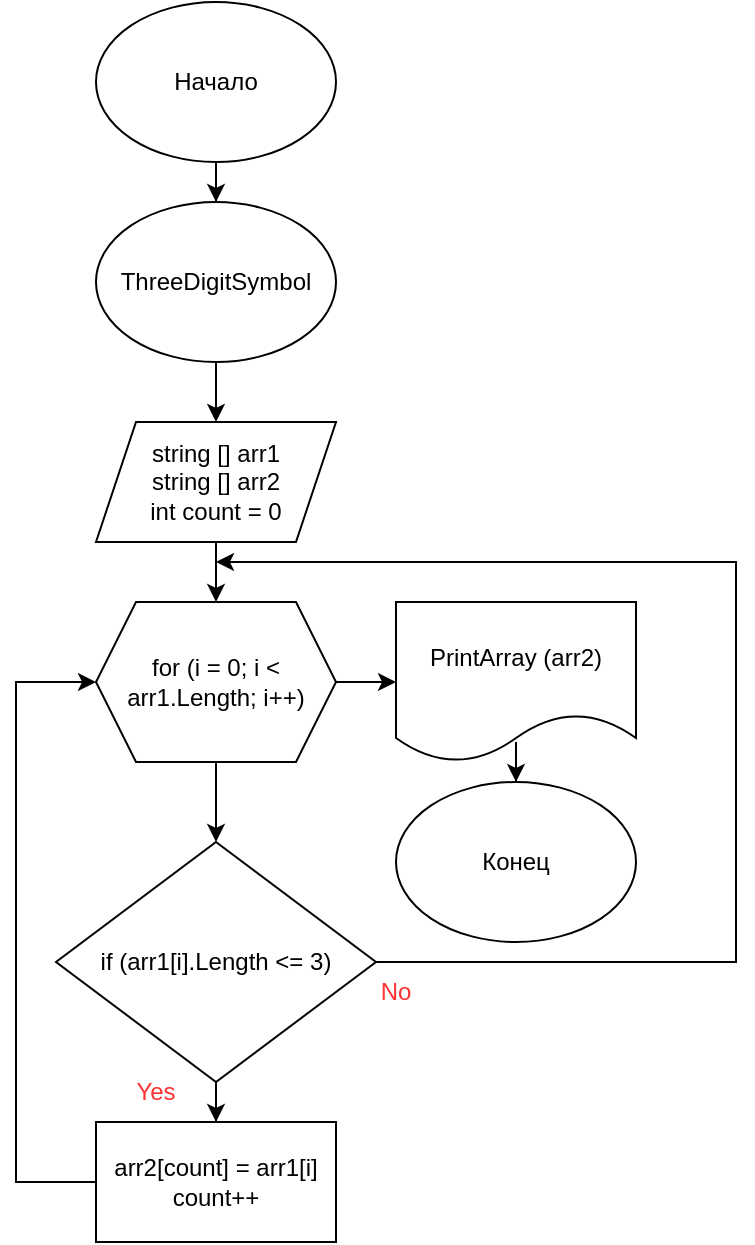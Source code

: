 <mxfile version="20.8.3" type="device"><diagram id="C5RBs43oDa-KdzZeNtuy" name="Page-1"><mxGraphModel dx="538" dy="430" grid="1" gridSize="10" guides="1" tooltips="1" connect="1" arrows="1" fold="1" page="1" pageScale="1" pageWidth="827" pageHeight="1169" math="0" shadow="0"><root><mxCell id="WIyWlLk6GJQsqaUBKTNV-0"/><mxCell id="WIyWlLk6GJQsqaUBKTNV-1" parent="WIyWlLk6GJQsqaUBKTNV-0"/><mxCell id="_NPBOv_ZxyceoqJk64Ct-4" value="" style="edgeStyle=orthogonalEdgeStyle;rounded=0;orthogonalLoop=1;jettySize=auto;html=1;" edge="1" parent="WIyWlLk6GJQsqaUBKTNV-1" source="_NPBOv_ZxyceoqJk64Ct-0" target="_NPBOv_ZxyceoqJk64Ct-3"><mxGeometry relative="1" as="geometry"/></mxCell><mxCell id="_NPBOv_ZxyceoqJk64Ct-0" value="ThreeDigitSymbol" style="ellipse;whiteSpace=wrap;html=1;" vertex="1" parent="WIyWlLk6GJQsqaUBKTNV-1"><mxGeometry x="160" y="140" width="120" height="80" as="geometry"/></mxCell><mxCell id="_NPBOv_ZxyceoqJk64Ct-2" value="" style="edgeStyle=orthogonalEdgeStyle;rounded=0;orthogonalLoop=1;jettySize=auto;html=1;" edge="1" parent="WIyWlLk6GJQsqaUBKTNV-1" source="_NPBOv_ZxyceoqJk64Ct-1" target="_NPBOv_ZxyceoqJk64Ct-0"><mxGeometry relative="1" as="geometry"/></mxCell><mxCell id="_NPBOv_ZxyceoqJk64Ct-1" value="Начало" style="ellipse;whiteSpace=wrap;html=1;" vertex="1" parent="WIyWlLk6GJQsqaUBKTNV-1"><mxGeometry x="160" y="40" width="120" height="80" as="geometry"/></mxCell><mxCell id="_NPBOv_ZxyceoqJk64Ct-7" value="" style="edgeStyle=orthogonalEdgeStyle;rounded=0;orthogonalLoop=1;jettySize=auto;html=1;" edge="1" parent="WIyWlLk6GJQsqaUBKTNV-1" source="_NPBOv_ZxyceoqJk64Ct-3" target="_NPBOv_ZxyceoqJk64Ct-5"><mxGeometry relative="1" as="geometry"/></mxCell><mxCell id="_NPBOv_ZxyceoqJk64Ct-3" value="string [] arr1&lt;br&gt;string [] arr2&lt;br&gt;int count = 0" style="shape=parallelogram;perimeter=parallelogramPerimeter;whiteSpace=wrap;html=1;fixedSize=1;" vertex="1" parent="WIyWlLk6GJQsqaUBKTNV-1"><mxGeometry x="160" y="250" width="120" height="60" as="geometry"/></mxCell><mxCell id="_NPBOv_ZxyceoqJk64Ct-9" value="" style="edgeStyle=orthogonalEdgeStyle;rounded=0;orthogonalLoop=1;jettySize=auto;html=1;" edge="1" parent="WIyWlLk6GJQsqaUBKTNV-1" source="_NPBOv_ZxyceoqJk64Ct-5" target="_NPBOv_ZxyceoqJk64Ct-8"><mxGeometry relative="1" as="geometry"/></mxCell><mxCell id="_NPBOv_ZxyceoqJk64Ct-12" value="" style="edgeStyle=orthogonalEdgeStyle;rounded=0;orthogonalLoop=1;jettySize=auto;html=1;" edge="1" parent="WIyWlLk6GJQsqaUBKTNV-1" source="_NPBOv_ZxyceoqJk64Ct-5" target="_NPBOv_ZxyceoqJk64Ct-10"><mxGeometry relative="1" as="geometry"/></mxCell><mxCell id="_NPBOv_ZxyceoqJk64Ct-5" value="for (i = 0; i &amp;lt; arr1.Length; i++)" style="shape=hexagon;perimeter=hexagonPerimeter2;whiteSpace=wrap;html=1;fixedSize=1;" vertex="1" parent="WIyWlLk6GJQsqaUBKTNV-1"><mxGeometry x="160" y="340" width="120" height="80" as="geometry"/></mxCell><mxCell id="_NPBOv_ZxyceoqJk64Ct-15" value="" style="edgeStyle=orthogonalEdgeStyle;rounded=0;orthogonalLoop=1;jettySize=auto;html=1;" edge="1" parent="WIyWlLk6GJQsqaUBKTNV-1" source="_NPBOv_ZxyceoqJk64Ct-8" target="_NPBOv_ZxyceoqJk64Ct-14"><mxGeometry relative="1" as="geometry"/></mxCell><mxCell id="_NPBOv_ZxyceoqJk64Ct-20" style="edgeStyle=orthogonalEdgeStyle;rounded=0;orthogonalLoop=1;jettySize=auto;html=1;fontColor=#FF3333;" edge="1" parent="WIyWlLk6GJQsqaUBKTNV-1" source="_NPBOv_ZxyceoqJk64Ct-8"><mxGeometry relative="1" as="geometry"><mxPoint x="220" y="320" as="targetPoint"/><Array as="points"><mxPoint x="480" y="520"/><mxPoint x="480" y="320"/></Array></mxGeometry></mxCell><mxCell id="_NPBOv_ZxyceoqJk64Ct-8" value="if (arr1[i].Length &amp;lt;= 3)" style="rhombus;whiteSpace=wrap;html=1;" vertex="1" parent="WIyWlLk6GJQsqaUBKTNV-1"><mxGeometry x="140" y="460" width="160" height="120" as="geometry"/></mxCell><mxCell id="_NPBOv_ZxyceoqJk64Ct-13" value="" style="edgeStyle=orthogonalEdgeStyle;rounded=0;orthogonalLoop=1;jettySize=auto;html=1;" edge="1" parent="WIyWlLk6GJQsqaUBKTNV-1" source="_NPBOv_ZxyceoqJk64Ct-10" target="_NPBOv_ZxyceoqJk64Ct-11"><mxGeometry relative="1" as="geometry"/></mxCell><mxCell id="_NPBOv_ZxyceoqJk64Ct-10" value="PrintArray (arr2)" style="shape=document;whiteSpace=wrap;html=1;boundedLbl=1;" vertex="1" parent="WIyWlLk6GJQsqaUBKTNV-1"><mxGeometry x="310" y="340" width="120" height="80" as="geometry"/></mxCell><mxCell id="_NPBOv_ZxyceoqJk64Ct-11" value="Конец" style="ellipse;whiteSpace=wrap;html=1;" vertex="1" parent="WIyWlLk6GJQsqaUBKTNV-1"><mxGeometry x="310" y="430" width="120" height="80" as="geometry"/></mxCell><mxCell id="_NPBOv_ZxyceoqJk64Ct-16" style="edgeStyle=orthogonalEdgeStyle;rounded=0;orthogonalLoop=1;jettySize=auto;html=1;entryX=0;entryY=0.5;entryDx=0;entryDy=0;" edge="1" parent="WIyWlLk6GJQsqaUBKTNV-1" source="_NPBOv_ZxyceoqJk64Ct-14" target="_NPBOv_ZxyceoqJk64Ct-5"><mxGeometry relative="1" as="geometry"><Array as="points"><mxPoint x="120" y="630"/><mxPoint x="120" y="380"/></Array></mxGeometry></mxCell><mxCell id="_NPBOv_ZxyceoqJk64Ct-14" value="arr2[count] = arr1[i]&lt;br&gt;count++" style="rounded=0;whiteSpace=wrap;html=1;" vertex="1" parent="WIyWlLk6GJQsqaUBKTNV-1"><mxGeometry x="160" y="600" width="120" height="60" as="geometry"/></mxCell><mxCell id="_NPBOv_ZxyceoqJk64Ct-18" value="&lt;font color=&quot;#ff3333&quot;&gt;Yes&lt;/font&gt;" style="text;html=1;strokeColor=none;fillColor=none;align=center;verticalAlign=middle;whiteSpace=wrap;rounded=0;" vertex="1" parent="WIyWlLk6GJQsqaUBKTNV-1"><mxGeometry x="160" y="570" width="60" height="30" as="geometry"/></mxCell><mxCell id="_NPBOv_ZxyceoqJk64Ct-21" value="No" style="text;html=1;strokeColor=none;fillColor=none;align=center;verticalAlign=middle;whiteSpace=wrap;rounded=0;fontColor=#FF3333;" vertex="1" parent="WIyWlLk6GJQsqaUBKTNV-1"><mxGeometry x="280" y="520" width="60" height="30" as="geometry"/></mxCell></root></mxGraphModel></diagram></mxfile>